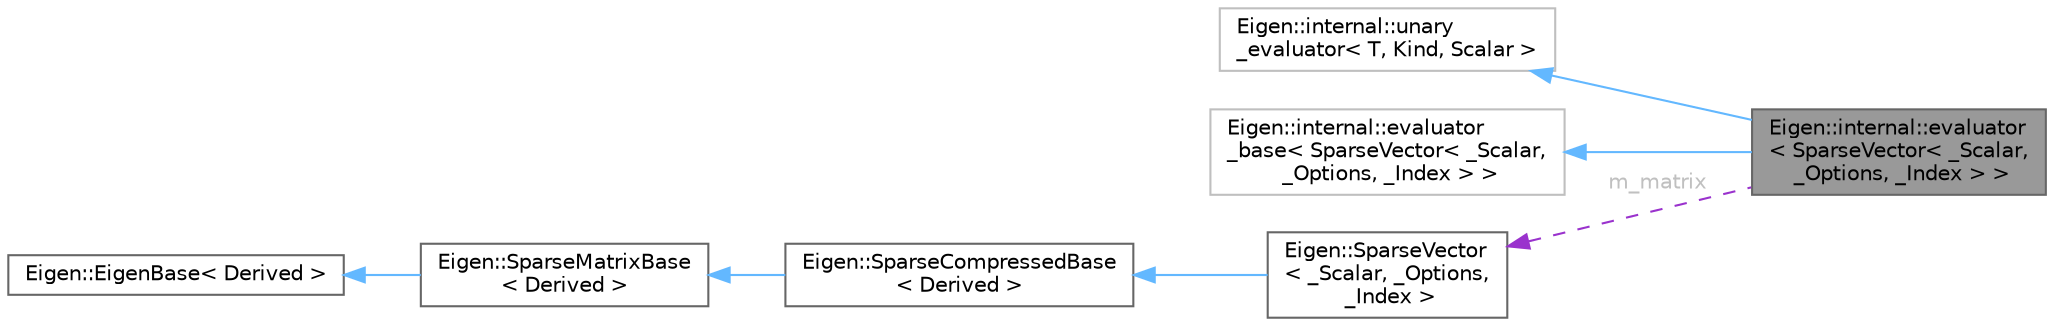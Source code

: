 digraph "Eigen::internal::evaluator&lt; SparseVector&lt; _Scalar, _Options, _Index &gt; &gt;"
{
 // LATEX_PDF_SIZE
  bgcolor="transparent";
  edge [fontname=Helvetica,fontsize=10,labelfontname=Helvetica,labelfontsize=10];
  node [fontname=Helvetica,fontsize=10,shape=box,height=0.2,width=0.4];
  rankdir="LR";
  Node1 [id="Node000001",label="Eigen::internal::evaluator\l\< SparseVector\< _Scalar,\l _Options, _Index \> \>",height=0.2,width=0.4,color="gray40", fillcolor="grey60", style="filled", fontcolor="black",tooltip=" "];
  Node2 -> Node1 [id="edge1_Node000001_Node000002",dir="back",color="steelblue1",style="solid",tooltip=" "];
  Node2 [id="Node000002",label="Eigen::internal::unary\l_evaluator\< T, Kind, Scalar \>",height=0.2,width=0.4,color="grey75", fillcolor="white", style="filled",URL="$structEigen_1_1internal_1_1unary__evaluator.html",tooltip=" "];
  Node3 -> Node1 [id="edge2_Node000001_Node000003",dir="back",color="steelblue1",style="solid",tooltip=" "];
  Node3 [id="Node000003",label="Eigen::internal::evaluator\l_base\< SparseVector\< _Scalar,\l _Options, _Index \> \>",height=0.2,width=0.4,color="grey75", fillcolor="white", style="filled",URL="$structEigen_1_1internal_1_1evaluator__base.html",tooltip=" "];
  Node4 -> Node1 [id="edge3_Node000001_Node000004",dir="back",color="darkorchid3",style="dashed",tooltip=" ",label=<<TABLE CELLBORDER="0" BORDER="0"><TR><TD VALIGN="top" ALIGN="LEFT" CELLPADDING="1" CELLSPACING="0">m_matrix</TD></TR>
</TABLE>> ,fontcolor="grey" ];
  Node4 [id="Node000004",label="Eigen::SparseVector\l\< _Scalar, _Options,\l _Index \>",height=0.2,width=0.4,color="gray40", fillcolor="white", style="filled",URL="$classEigen_1_1SparseVector.html",tooltip=" "];
  Node5 -> Node4 [id="edge4_Node000004_Node000005",dir="back",color="steelblue1",style="solid",tooltip=" "];
  Node5 [id="Node000005",label="Eigen::SparseCompressedBase\l\< Derived \>",height=0.2,width=0.4,color="gray40", fillcolor="white", style="filled",URL="$classEigen_1_1SparseCompressedBase.html",tooltip="Common base class for sparse [compressed]-{row|column}-storage format."];
  Node6 -> Node5 [id="edge5_Node000005_Node000006",dir="back",color="steelblue1",style="solid",tooltip=" "];
  Node6 [id="Node000006",label="Eigen::SparseMatrixBase\l\< Derived \>",height=0.2,width=0.4,color="gray40", fillcolor="white", style="filled",URL="$classEigen_1_1SparseMatrixBase.html",tooltip="Base class of any sparse matrices or sparse expressions."];
  Node7 -> Node6 [id="edge6_Node000006_Node000007",dir="back",color="steelblue1",style="solid",tooltip=" "];
  Node7 [id="Node000007",label="Eigen::EigenBase\< Derived \>",height=0.2,width=0.4,color="gray40", fillcolor="white", style="filled",URL="$structEigen_1_1EigenBase.html",tooltip=" "];
}

